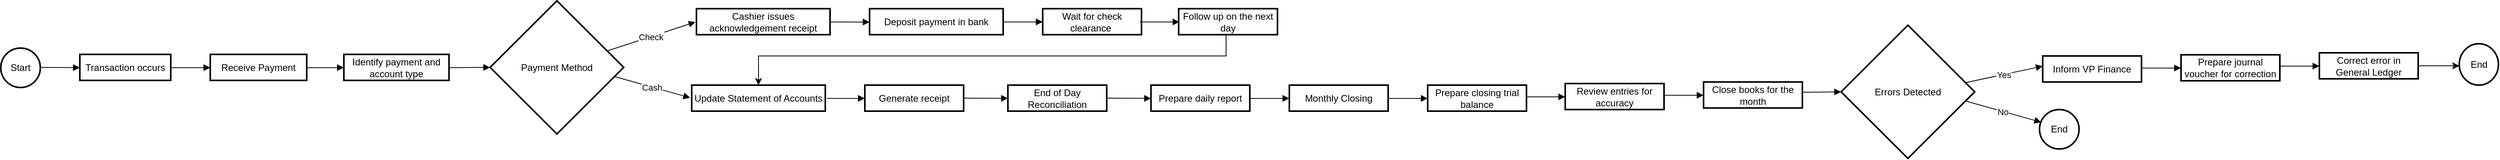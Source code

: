 <mxfile version="24.7.5">
  <diagram name="Page-1" id="OnniErKwhlVHqoexKt-W">
    <mxGraphModel dx="2086" dy="621" grid="1" gridSize="10" guides="1" tooltips="1" connect="1" arrows="1" fold="1" page="1" pageScale="1" pageWidth="850" pageHeight="1100" math="0" shadow="0">
      <root>
        <mxCell id="0" />
        <mxCell id="1" parent="0" />
        <mxCell id="3kDJoMaCffaIHpAtDq5U-1" value="Start" style="ellipse;aspect=fixed;strokeWidth=2;whiteSpace=wrap;" parent="1" vertex="1">
          <mxGeometry x="-10" y="440" width="50" height="50" as="geometry" />
        </mxCell>
        <mxCell id="3kDJoMaCffaIHpAtDq5U-2" value="Transaction occurs" style="whiteSpace=wrap;strokeWidth=2;" parent="1" vertex="1">
          <mxGeometry x="90" y="448" width="115" height="33" as="geometry" />
        </mxCell>
        <mxCell id="3kDJoMaCffaIHpAtDq5U-3" value="Receive Payment" style="whiteSpace=wrap;strokeWidth=2;" parent="1" vertex="1">
          <mxGeometry x="255" y="448" width="122" height="33" as="geometry" />
        </mxCell>
        <mxCell id="3kDJoMaCffaIHpAtDq5U-4" value="Identify payment and account type" style="whiteSpace=wrap;strokeWidth=2;" parent="1" vertex="1">
          <mxGeometry x="424" y="448" width="133" height="33" as="geometry" />
        </mxCell>
        <mxCell id="3kDJoMaCffaIHpAtDq5U-5" value="Payment Method" style="rhombus;strokeWidth=2;whiteSpace=wrap;" parent="1" vertex="1">
          <mxGeometry x="609" y="380" width="169" height="169" as="geometry" />
        </mxCell>
        <mxCell id="3kDJoMaCffaIHpAtDq5U-6" value="Wait for check clearance " style="whiteSpace=wrap;strokeWidth=2;" parent="1" vertex="1">
          <mxGeometry x="1308" y="390" width="125" height="33" as="geometry" />
        </mxCell>
        <mxCell id="3kDJoMaCffaIHpAtDq5U-7" value="" style="curved=1;startArrow=none;endArrow=block;exitX=1;exitY=0.49;entryX=0;entryY=0.51;" parent="1" source="3kDJoMaCffaIHpAtDq5U-1" target="3kDJoMaCffaIHpAtDq5U-2" edge="1">
          <mxGeometry relative="1" as="geometry">
            <Array as="points" />
          </mxGeometry>
        </mxCell>
        <mxCell id="3kDJoMaCffaIHpAtDq5U-8" value="" style="curved=1;startArrow=none;endArrow=block;exitX=1;exitY=0.51;entryX=0;entryY=0.51;" parent="1" source="3kDJoMaCffaIHpAtDq5U-2" target="3kDJoMaCffaIHpAtDq5U-3" edge="1">
          <mxGeometry relative="1" as="geometry">
            <Array as="points" />
          </mxGeometry>
        </mxCell>
        <mxCell id="3kDJoMaCffaIHpAtDq5U-9" value="" style="curved=1;startArrow=none;endArrow=block;exitX=1;exitY=0.51;entryX=0;entryY=0.51;" parent="1" source="3kDJoMaCffaIHpAtDq5U-3" target="3kDJoMaCffaIHpAtDq5U-4" edge="1">
          <mxGeometry relative="1" as="geometry">
            <Array as="points" />
          </mxGeometry>
        </mxCell>
        <mxCell id="3kDJoMaCffaIHpAtDq5U-10" value="" style="curved=1;startArrow=none;endArrow=block;exitX=0.99;exitY=0.51;entryX=0;entryY=0.5;" parent="1" source="3kDJoMaCffaIHpAtDq5U-4" target="3kDJoMaCffaIHpAtDq5U-5" edge="1">
          <mxGeometry relative="1" as="geometry">
            <Array as="points" />
          </mxGeometry>
        </mxCell>
        <mxCell id="3kDJoMaCffaIHpAtDq5U-11" value="Check" style="curved=1;startArrow=none;endArrow=block;" parent="1" source="3kDJoMaCffaIHpAtDq5U-5" edge="1">
          <mxGeometry relative="1" as="geometry">
            <Array as="points" />
            <mxPoint x="771.005" y="427.845" as="sourcePoint" />
            <mxPoint x="868.66" y="407" as="targetPoint" />
          </mxGeometry>
        </mxCell>
        <mxCell id="3kDJoMaCffaIHpAtDq5U-12" value="Cash" style="curved=1;startArrow=none;endArrow=block;exitX=1;exitY=0.58;" parent="1" source="3kDJoMaCffaIHpAtDq5U-5" edge="1">
          <mxGeometry relative="1" as="geometry">
            <Array as="points" />
            <mxPoint x="862" y="503" as="targetPoint" />
          </mxGeometry>
        </mxCell>
        <mxCell id="3kDJoMaCffaIHpAtDq5U-13" value="" style="curved=1;startArrow=none;endArrow=block;exitX=1;exitY=0.51;entryX=0;entryY=0.51;" parent="1" target="3kDJoMaCffaIHpAtDq5U-6" edge="1">
          <mxGeometry relative="1" as="geometry">
            <Array as="points" />
            <mxPoint x="1258" y="406.83" as="sourcePoint" />
          </mxGeometry>
        </mxCell>
        <mxCell id="3kDJoMaCffaIHpAtDq5U-14" value="Deposit payment in bank" style="whiteSpace=wrap;strokeWidth=2;" parent="1" vertex="1">
          <mxGeometry x="1089" y="390" width="169" height="33" as="geometry" />
        </mxCell>
        <mxCell id="3kDJoMaCffaIHpAtDq5U-15" value="Update Statement of Accounts" style="whiteSpace=wrap;strokeWidth=2;" parent="1" vertex="1">
          <mxGeometry x="864" y="487" width="169" height="33" as="geometry" />
        </mxCell>
        <mxCell id="3kDJoMaCffaIHpAtDq5U-16" value="Generate receipt" style="whiteSpace=wrap;strokeWidth=2;" parent="1" vertex="1">
          <mxGeometry x="1083" y="487" width="125" height="33" as="geometry" />
        </mxCell>
        <mxCell id="3kDJoMaCffaIHpAtDq5U-17" value="" style="curved=1;startArrow=none;endArrow=block;exitX=1;exitY=0.51;entryX=0;entryY=0.51;" parent="1" target="3kDJoMaCffaIHpAtDq5U-16" edge="1">
          <mxGeometry relative="1" as="geometry">
            <Array as="points" />
            <mxPoint x="1035" y="503.83" as="sourcePoint" />
          </mxGeometry>
        </mxCell>
        <mxCell id="vXjCoe34l3g5J8A0SnKq-16" value="" style="edgeStyle=orthogonalEdgeStyle;rounded=0;orthogonalLoop=1;jettySize=auto;html=1;exitX=0.5;exitY=1;exitDx=0;exitDy=0;entryX=0.5;entryY=0;entryDx=0;entryDy=0;" parent="1" source="vXjCoe34l3g5J8A0SnKq-17" target="3kDJoMaCffaIHpAtDq5U-15" edge="1">
          <mxGeometry relative="1" as="geometry">
            <mxPoint x="1710" y="446" as="sourcePoint" />
            <mxPoint x="940" y="450" as="targetPoint" />
            <Array as="points">
              <mxPoint x="1540" y="423" />
              <mxPoint x="1540" y="450" />
              <mxPoint x="949" y="450" />
            </Array>
          </mxGeometry>
        </mxCell>
        <mxCell id="3kDJoMaCffaIHpAtDq5U-19" value="" style="curved=1;startArrow=none;endArrow=block;exitX=1;exitY=0.51;entryX=0;entryY=0.51;" parent="1" edge="1">
          <mxGeometry relative="1" as="geometry">
            <Array as="points" />
            <mxPoint x="1431" y="406.83" as="sourcePoint" />
            <mxPoint x="1481" y="406.83" as="targetPoint" />
          </mxGeometry>
        </mxCell>
        <mxCell id="3kDJoMaCffaIHpAtDq5U-21" value="End of Day Reconciliation" style="whiteSpace=wrap;strokeWidth=2;" parent="1" vertex="1">
          <mxGeometry x="1264" y="487" width="125" height="33" as="geometry" />
        </mxCell>
        <mxCell id="3kDJoMaCffaIHpAtDq5U-22" value="" style="curved=1;startArrow=none;endArrow=block;exitX=1;exitY=0.5;entryX=0;entryY=0.51;exitDx=0;exitDy=0;" parent="1" source="3kDJoMaCffaIHpAtDq5U-16" target="3kDJoMaCffaIHpAtDq5U-21" edge="1">
          <mxGeometry relative="1" as="geometry">
            <Array as="points" />
            <mxPoint x="1215" y="503.83" as="sourcePoint" />
          </mxGeometry>
        </mxCell>
        <mxCell id="3kDJoMaCffaIHpAtDq5U-23" value="Prepare daily report" style="whiteSpace=wrap;strokeWidth=2;" parent="1" vertex="1">
          <mxGeometry x="1445" y="487" width="125" height="33" as="geometry" />
        </mxCell>
        <mxCell id="3kDJoMaCffaIHpAtDq5U-24" value="" style="curved=1;startArrow=none;endArrow=block;exitX=1;exitY=0.5;entryX=0;entryY=0.51;exitDx=0;exitDy=0;" parent="1" source="3kDJoMaCffaIHpAtDq5U-21" target="3kDJoMaCffaIHpAtDq5U-23" edge="1">
          <mxGeometry relative="1" as="geometry">
            <Array as="points" />
            <mxPoint x="1394" y="503.83" as="sourcePoint" />
          </mxGeometry>
        </mxCell>
        <mxCell id="3kDJoMaCffaIHpAtDq5U-25" value="Monthly Closing" style="whiteSpace=wrap;strokeWidth=2;" parent="1" vertex="1">
          <mxGeometry x="1620" y="487" width="125" height="33" as="geometry" />
        </mxCell>
        <mxCell id="3kDJoMaCffaIHpAtDq5U-26" value="" style="curved=1;startArrow=none;endArrow=block;exitX=1;exitY=0.51;entryX=0;entryY=0.51;" parent="1" target="3kDJoMaCffaIHpAtDq5U-25" edge="1">
          <mxGeometry relative="1" as="geometry">
            <Array as="points" />
            <mxPoint x="1569" y="503.83" as="sourcePoint" />
          </mxGeometry>
        </mxCell>
        <mxCell id="3kDJoMaCffaIHpAtDq5U-27" value="Prepare closing trial balance" style="whiteSpace=wrap;strokeWidth=2;" parent="1" vertex="1">
          <mxGeometry x="1795" y="487" width="125" height="33" as="geometry" />
        </mxCell>
        <mxCell id="3kDJoMaCffaIHpAtDq5U-28" value="" style="curved=1;startArrow=none;endArrow=block;exitX=1;exitY=0.51;entryX=0;entryY=0.51;" parent="1" target="3kDJoMaCffaIHpAtDq5U-27" edge="1">
          <mxGeometry relative="1" as="geometry">
            <Array as="points" />
            <mxPoint x="1744" y="503.83" as="sourcePoint" />
          </mxGeometry>
        </mxCell>
        <mxCell id="3kDJoMaCffaIHpAtDq5U-29" value="Review entries for accuracy" style="whiteSpace=wrap;strokeWidth=2;" parent="1" vertex="1">
          <mxGeometry x="1969" y="485" width="125" height="33" as="geometry" />
        </mxCell>
        <mxCell id="3kDJoMaCffaIHpAtDq5U-30" value="" style="curved=1;startArrow=none;endArrow=block;exitX=1;exitY=0.51;entryX=0;entryY=0.51;" parent="1" target="3kDJoMaCffaIHpAtDq5U-29" edge="1">
          <mxGeometry relative="1" as="geometry">
            <Array as="points" />
            <mxPoint x="1919" y="501.83" as="sourcePoint" />
          </mxGeometry>
        </mxCell>
        <mxCell id="3kDJoMaCffaIHpAtDq5U-31" value="Close books for the month" style="whiteSpace=wrap;strokeWidth=2;" parent="1" vertex="1">
          <mxGeometry x="2144" y="483" width="125" height="33" as="geometry" />
        </mxCell>
        <mxCell id="3kDJoMaCffaIHpAtDq5U-32" value="" style="curved=1;startArrow=none;endArrow=block;exitX=1;exitY=0.51;entryX=0;entryY=0.51;" parent="1" target="3kDJoMaCffaIHpAtDq5U-31" edge="1">
          <mxGeometry relative="1" as="geometry">
            <Array as="points" />
            <mxPoint x="2094" y="499.83" as="sourcePoint" />
          </mxGeometry>
        </mxCell>
        <mxCell id="3kDJoMaCffaIHpAtDq5U-33" value="Errors Detected" style="rhombus;strokeWidth=2;whiteSpace=wrap;" parent="1" vertex="1">
          <mxGeometry x="2318" y="411" width="169" height="169" as="geometry" />
        </mxCell>
        <mxCell id="3kDJoMaCffaIHpAtDq5U-34" value="" style="curved=1;startArrow=none;endArrow=block;exitX=0.99;exitY=0.51;entryX=0;entryY=0.5;" parent="1" target="3kDJoMaCffaIHpAtDq5U-33" edge="1">
          <mxGeometry relative="1" as="geometry">
            <Array as="points" />
            <mxPoint x="2269" y="496" as="sourcePoint" />
          </mxGeometry>
        </mxCell>
        <mxCell id="3kDJoMaCffaIHpAtDq5U-35" value="Yes" style="curved=1;startArrow=none;endArrow=block;exitX=1;exitY=0.42;" parent="1" source="3kDJoMaCffaIHpAtDq5U-33" edge="1">
          <mxGeometry relative="1" as="geometry">
            <Array as="points" />
            <mxPoint x="2573" y="463" as="targetPoint" />
          </mxGeometry>
        </mxCell>
        <mxCell id="3kDJoMaCffaIHpAtDq5U-36" value="No" style="curved=1;startArrow=none;endArrow=block;exitX=1;exitY=0.58;" parent="1" source="3kDJoMaCffaIHpAtDq5U-33" edge="1">
          <mxGeometry relative="1" as="geometry">
            <Array as="points" />
            <mxPoint x="2571" y="534" as="targetPoint" />
          </mxGeometry>
        </mxCell>
        <mxCell id="3kDJoMaCffaIHpAtDq5U-37" value="Inform VP Finance" style="whiteSpace=wrap;strokeWidth=2;" parent="1" vertex="1">
          <mxGeometry x="2573" y="450" width="125" height="33" as="geometry" />
        </mxCell>
        <mxCell id="3kDJoMaCffaIHpAtDq5U-38" value="Prepare journal voucher for correction" style="whiteSpace=wrap;strokeWidth=2;" parent="1" vertex="1">
          <mxGeometry x="2748" y="448.5" width="125" height="33" as="geometry" />
        </mxCell>
        <mxCell id="3kDJoMaCffaIHpAtDq5U-39" value="" style="curved=1;startArrow=none;endArrow=block;exitX=1;exitY=0.51;entryX=0;entryY=0.51;" parent="1" target="3kDJoMaCffaIHpAtDq5U-38" edge="1">
          <mxGeometry relative="1" as="geometry">
            <Array as="points" />
            <mxPoint x="2698" y="465.33" as="sourcePoint" />
          </mxGeometry>
        </mxCell>
        <mxCell id="vXjCoe34l3g5J8A0SnKq-20" value="" style="edgeStyle=orthogonalEdgeStyle;rounded=0;orthogonalLoop=1;jettySize=auto;html=1;" parent="1" source="3kDJoMaCffaIHpAtDq5U-40" target="vXjCoe34l3g5J8A0SnKq-19" edge="1">
          <mxGeometry relative="1" as="geometry">
            <Array as="points">
              <mxPoint x="3090" y="463" />
              <mxPoint x="3090" y="463" />
            </Array>
          </mxGeometry>
        </mxCell>
        <mxCell id="3kDJoMaCffaIHpAtDq5U-40" value="Correct error in General Ledger" style="whiteSpace=wrap;strokeWidth=2;" parent="1" vertex="1">
          <mxGeometry x="2923" y="446" width="125" height="33" as="geometry" />
        </mxCell>
        <mxCell id="3kDJoMaCffaIHpAtDq5U-41" value="" style="curved=1;startArrow=none;endArrow=block;exitX=1;exitY=0.51;entryX=0;entryY=0.51;" parent="1" target="3kDJoMaCffaIHpAtDq5U-40" edge="1">
          <mxGeometry relative="1" as="geometry">
            <Array as="points" />
            <mxPoint x="2873" y="462.83" as="sourcePoint" />
          </mxGeometry>
        </mxCell>
        <mxCell id="3kDJoMaCffaIHpAtDq5U-42" value="End" style="ellipse;aspect=fixed;strokeWidth=2;whiteSpace=wrap;" parent="1" vertex="1">
          <mxGeometry x="2569" y="518" width="50" height="50" as="geometry" />
        </mxCell>
        <mxCell id="vXjCoe34l3g5J8A0SnKq-1" value="" style="curved=1;startArrow=none;endArrow=block;exitX=1;exitY=0.51;entryX=0;entryY=0.51;" parent="1" edge="1">
          <mxGeometry relative="1" as="geometry">
            <Array as="points" />
            <mxPoint x="1039" y="406.83" as="sourcePoint" />
            <mxPoint x="1089" y="407" as="targetPoint" />
          </mxGeometry>
        </mxCell>
        <mxCell id="vXjCoe34l3g5J8A0SnKq-2" value="Cashier issues acknowledgement receipt" style="whiteSpace=wrap;strokeWidth=2;" parent="1" vertex="1">
          <mxGeometry x="870" y="390" width="169" height="33" as="geometry" />
        </mxCell>
        <mxCell id="vXjCoe34l3g5J8A0SnKq-17" value="Follow up on the next day" style="whiteSpace=wrap;strokeWidth=2;" parent="1" vertex="1">
          <mxGeometry x="1480" y="390" width="125" height="33" as="geometry" />
        </mxCell>
        <mxCell id="vXjCoe34l3g5J8A0SnKq-19" value="End" style="ellipse;whiteSpace=wrap;html=1;strokeWidth=2;" parent="1" vertex="1">
          <mxGeometry x="3100" y="434.5" width="49.5" height="52.5" as="geometry" />
        </mxCell>
      </root>
    </mxGraphModel>
  </diagram>
</mxfile>
